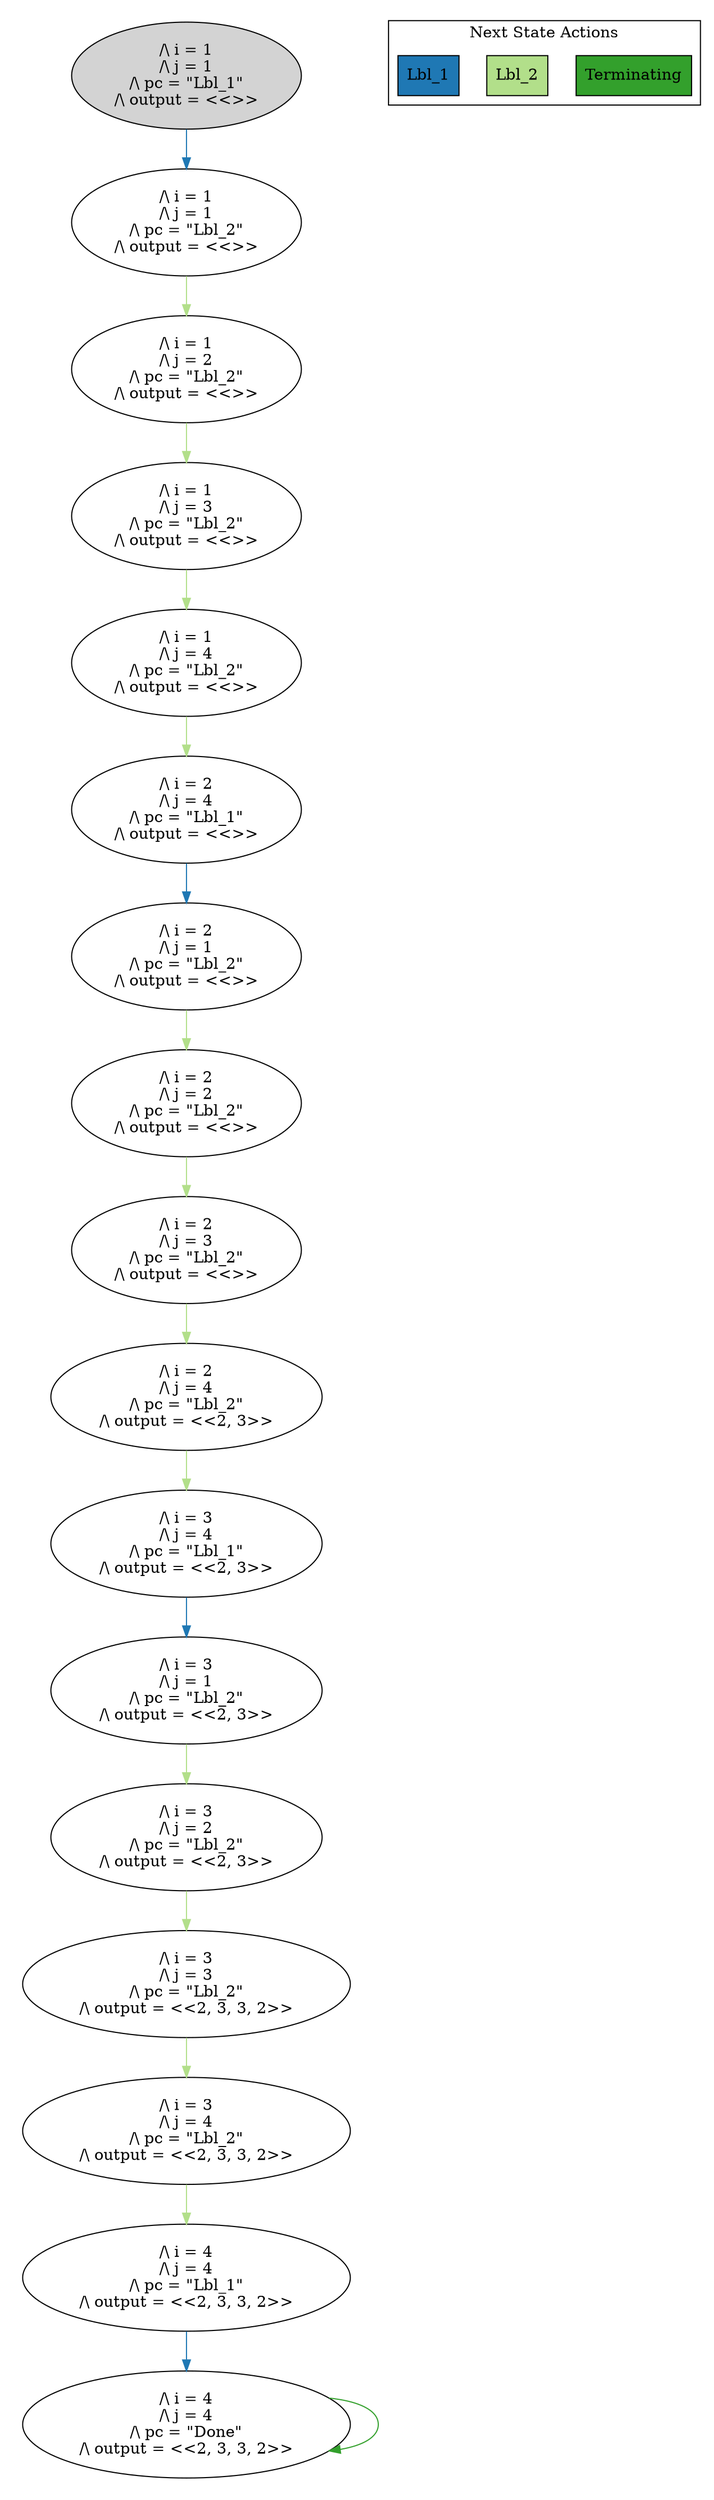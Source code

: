 strict digraph DiskGraph {
edge [colorscheme="paired12"]
nodesep=0.35;
subgraph cluster_graph {
color="white";
-3463149711808748433 [label="/\\ i = 1\n/\\ j = 1\n/\\ pc = \"Lbl_1\"\n/\\ output = <<>>",style = filled]
-3463149711808748433 -> 3962240219172906735 [label="",color="2",fontcolor="2"];
3962240219172906735 [label="/\\ i = 1\n/\\ j = 1\n/\\ pc = \"Lbl_2\"\n/\\ output = <<>>"];
3962240219172906735 -> -3797407706482965326 [label="",color="3",fontcolor="3"];
-3797407706482965326 [label="/\\ i = 1\n/\\ j = 2\n/\\ pc = \"Lbl_2\"\n/\\ output = <<>>"];
-3797407706482965326 -> -6927427526376561287 [label="",color="3",fontcolor="3"];
-6927427526376561287 [label="/\\ i = 1\n/\\ j = 3\n/\\ pc = \"Lbl_2\"\n/\\ output = <<>>"];
-6927427526376561287 -> 4117905813093492189 [label="",color="3",fontcolor="3"];
4117905813093492189 [label="/\\ i = 1\n/\\ j = 4\n/\\ pc = \"Lbl_2\"\n/\\ output = <<>>"];
4117905813093492189 -> 1359045986018158551 [label="",color="3",fontcolor="3"];
1359045986018158551 [label="/\\ i = 2\n/\\ j = 4\n/\\ pc = \"Lbl_1\"\n/\\ output = <<>>"];
1359045986018158551 -> -2014908706900613531 [label="",color="2",fontcolor="2"];
-2014908706900613531 [label="/\\ i = 2\n/\\ j = 1\n/\\ pc = \"Lbl_2\"\n/\\ output = <<>>"];
-2014908706900613531 -> 1853735403598201912 [label="",color="3",fontcolor="3"];
1853735403598201912 [label="/\\ i = 2\n/\\ j = 2\n/\\ pc = \"Lbl_2\"\n/\\ output = <<>>"];
1853735403598201912 -> 5560250189505504755 [label="",color="3",fontcolor="3"];
5560250189505504755 [label="/\\ i = 2\n/\\ j = 3\n/\\ pc = \"Lbl_2\"\n/\\ output = <<>>"];
5560250189505504755 -> 8588508472509814794 [label="",color="3",fontcolor="3"];
8588508472509814794 [label="/\\ i = 2\n/\\ j = 4\n/\\ pc = \"Lbl_2\"\n/\\ output = <<2, 3>>"];
8588508472509814794 -> -1953800623443010254 [label="",color="3",fontcolor="3"];
-1953800623443010254 [label="/\\ i = 3\n/\\ j = 4\n/\\ pc = \"Lbl_1\"\n/\\ output = <<2, 3>>"];
-1953800623443010254 -> 819500685002350884 [label="",color="2",fontcolor="2"];
819500685002350884 [label="/\\ i = 3\n/\\ j = 1\n/\\ pc = \"Lbl_2\"\n/\\ output = <<2, 3>>"];
819500685002350884 -> -4082624079384286383 [label="",color="3",fontcolor="3"];
-4082624079384286383 [label="/\\ i = 3\n/\\ j = 2\n/\\ pc = \"Lbl_2\"\n/\\ output = <<2, 3>>"];
-4082624079384286383 -> 5278387435685230121 [label="",color="3",fontcolor="3"];
5278387435685230121 [label="/\\ i = 3\n/\\ j = 3\n/\\ pc = \"Lbl_2\"\n/\\ output = <<2, 3, 3, 2>>"];
5278387435685230121 -> -6334044593295268603 [label="",color="3",fontcolor="3"];
-6334044593295268603 [label="/\\ i = 3\n/\\ j = 4\n/\\ pc = \"Lbl_2\"\n/\\ output = <<2, 3, 3, 2>>"];
-6334044593295268603 -> 4516350507446609029 [label="",color="3",fontcolor="3"];
4516350507446609029 [label="/\\ i = 4\n/\\ j = 4\n/\\ pc = \"Lbl_1\"\n/\\ output = <<2, 3, 3, 2>>"];
4516350507446609029 -> 7312461930304530864 [label="",color="2",fontcolor="2"];
7312461930304530864 [label="/\\ i = 4\n/\\ j = 4\n/\\ pc = \"Done\"\n/\\ output = <<2, 3, 3, 2>>"];
7312461930304530864 -> 7312461930304530864 [label="",color="4",fontcolor="4"];
{rank = same; -3463149711808748433;}
{rank = same; 3962240219172906735;}
{rank = same; -3797407706482965326;}
{rank = same; -6927427526376561287;}
{rank = same; 4117905813093492189;}
{rank = same; 1359045986018158551;}
{rank = same; -2014908706900613531;}
{rank = same; 1853735403598201912;}
{rank = same; 5560250189505504755;}
{rank = same; 8588508472509814794;}
{rank = same; -1953800623443010254;}
{rank = same; 819500685002350884;}
{rank = same; -4082624079384286383;}
{rank = same; 5278387435685230121;}
{rank = same; -6334044593295268603;}
{rank = same; 4516350507446609029;}
{rank = same; 7312461930304530864;}
}
subgraph cluster_legend {graph[style=bold];label = "Next State Actions" style="solid"
node [ labeljust="l",colorscheme="paired12",style=filled,shape=record ]
Terminating [label="Terminating",fillcolor=4]
Lbl_2 [label="Lbl_2",fillcolor=3]
Lbl_1 [label="Lbl_1",fillcolor=2]
}}